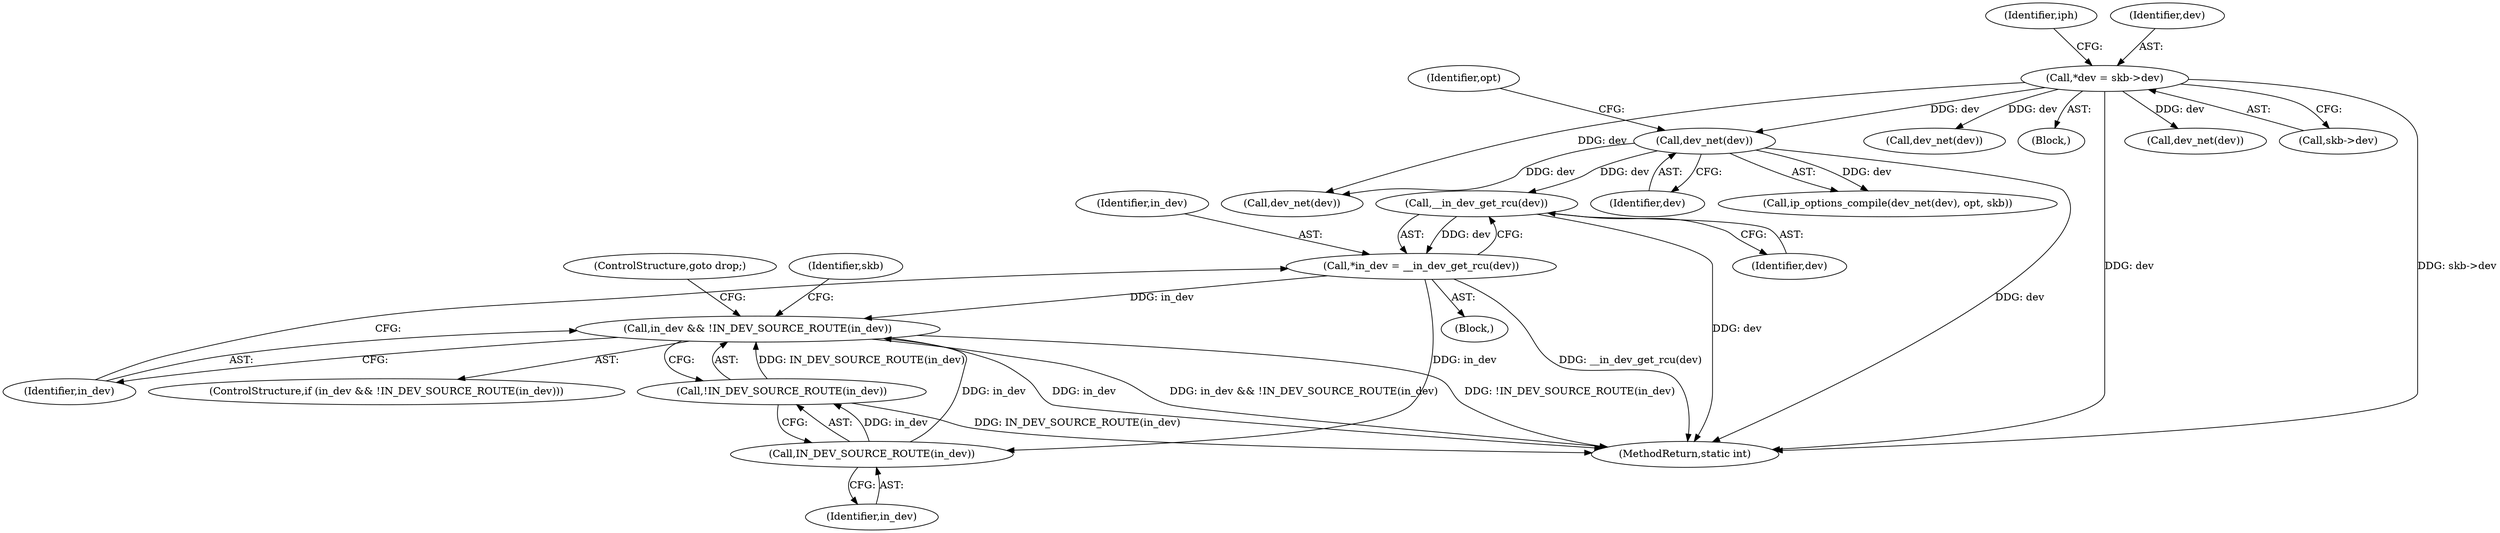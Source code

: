 digraph "0_linux_f8e9881c2aef1e982e5abc25c046820cd0b7cf64@pointer" {
"1000244" [label="(Call,__in_dev_get_rcu(dev))"];
"1000230" [label="(Call,dev_net(dev))"];
"1000109" [label="(Call,*dev = skb->dev)"];
"1000242" [label="(Call,*in_dev = __in_dev_get_rcu(dev))"];
"1000247" [label="(Call,in_dev && !IN_DEV_SOURCE_ROUTE(in_dev))"];
"1000250" [label="(Call,IN_DEV_SOURCE_ROUTE(in_dev))"];
"1000249" [label="(Call,!IN_DEV_SOURCE_ROUTE(in_dev))"];
"1000116" [label="(Identifier,iph)"];
"1000255" [label="(Identifier,skb)"];
"1000177" [label="(Call,dev_net(dev))"];
"1000252" [label="(ControlStructure,goto drop;)"];
"1000247" [label="(Call,in_dev && !IN_DEV_SOURCE_ROUTE(in_dev))"];
"1000230" [label="(Call,dev_net(dev))"];
"1000261" [label="(Call,dev_net(dev))"];
"1000251" [label="(Identifier,in_dev)"];
"1000105" [label="(Block,)"];
"1000110" [label="(Identifier,dev)"];
"1000250" [label="(Call,IN_DEV_SOURCE_ROUTE(in_dev))"];
"1000240" [label="(Block,)"];
"1000197" [label="(Call,dev_net(dev))"];
"1000229" [label="(Call,ip_options_compile(dev_net(dev), opt, skb))"];
"1000248" [label="(Identifier,in_dev)"];
"1000244" [label="(Call,__in_dev_get_rcu(dev))"];
"1000249" [label="(Call,!IN_DEV_SOURCE_ROUTE(in_dev))"];
"1000111" [label="(Call,skb->dev)"];
"1000231" [label="(Identifier,dev)"];
"1000245" [label="(Identifier,dev)"];
"1000242" [label="(Call,*in_dev = __in_dev_get_rcu(dev))"];
"1000109" [label="(Call,*dev = skb->dev)"];
"1000243" [label="(Identifier,in_dev)"];
"1000232" [label="(Identifier,opt)"];
"1000268" [label="(MethodReturn,static int)"];
"1000246" [label="(ControlStructure,if (in_dev && !IN_DEV_SOURCE_ROUTE(in_dev)))"];
"1000244" -> "1000242"  [label="AST: "];
"1000244" -> "1000245"  [label="CFG: "];
"1000245" -> "1000244"  [label="AST: "];
"1000242" -> "1000244"  [label="CFG: "];
"1000244" -> "1000268"  [label="DDG: dev"];
"1000244" -> "1000242"  [label="DDG: dev"];
"1000230" -> "1000244"  [label="DDG: dev"];
"1000230" -> "1000229"  [label="AST: "];
"1000230" -> "1000231"  [label="CFG: "];
"1000231" -> "1000230"  [label="AST: "];
"1000232" -> "1000230"  [label="CFG: "];
"1000230" -> "1000268"  [label="DDG: dev"];
"1000230" -> "1000229"  [label="DDG: dev"];
"1000109" -> "1000230"  [label="DDG: dev"];
"1000230" -> "1000261"  [label="DDG: dev"];
"1000109" -> "1000105"  [label="AST: "];
"1000109" -> "1000111"  [label="CFG: "];
"1000110" -> "1000109"  [label="AST: "];
"1000111" -> "1000109"  [label="AST: "];
"1000116" -> "1000109"  [label="CFG: "];
"1000109" -> "1000268"  [label="DDG: dev"];
"1000109" -> "1000268"  [label="DDG: skb->dev"];
"1000109" -> "1000177"  [label="DDG: dev"];
"1000109" -> "1000197"  [label="DDG: dev"];
"1000109" -> "1000261"  [label="DDG: dev"];
"1000242" -> "1000240"  [label="AST: "];
"1000243" -> "1000242"  [label="AST: "];
"1000248" -> "1000242"  [label="CFG: "];
"1000242" -> "1000268"  [label="DDG: __in_dev_get_rcu(dev)"];
"1000242" -> "1000247"  [label="DDG: in_dev"];
"1000242" -> "1000250"  [label="DDG: in_dev"];
"1000247" -> "1000246"  [label="AST: "];
"1000247" -> "1000248"  [label="CFG: "];
"1000247" -> "1000249"  [label="CFG: "];
"1000248" -> "1000247"  [label="AST: "];
"1000249" -> "1000247"  [label="AST: "];
"1000252" -> "1000247"  [label="CFG: "];
"1000255" -> "1000247"  [label="CFG: "];
"1000247" -> "1000268"  [label="DDG: in_dev"];
"1000247" -> "1000268"  [label="DDG: in_dev && !IN_DEV_SOURCE_ROUTE(in_dev)"];
"1000247" -> "1000268"  [label="DDG: !IN_DEV_SOURCE_ROUTE(in_dev)"];
"1000250" -> "1000247"  [label="DDG: in_dev"];
"1000249" -> "1000247"  [label="DDG: IN_DEV_SOURCE_ROUTE(in_dev)"];
"1000250" -> "1000249"  [label="AST: "];
"1000250" -> "1000251"  [label="CFG: "];
"1000251" -> "1000250"  [label="AST: "];
"1000249" -> "1000250"  [label="CFG: "];
"1000250" -> "1000249"  [label="DDG: in_dev"];
"1000249" -> "1000268"  [label="DDG: IN_DEV_SOURCE_ROUTE(in_dev)"];
}
